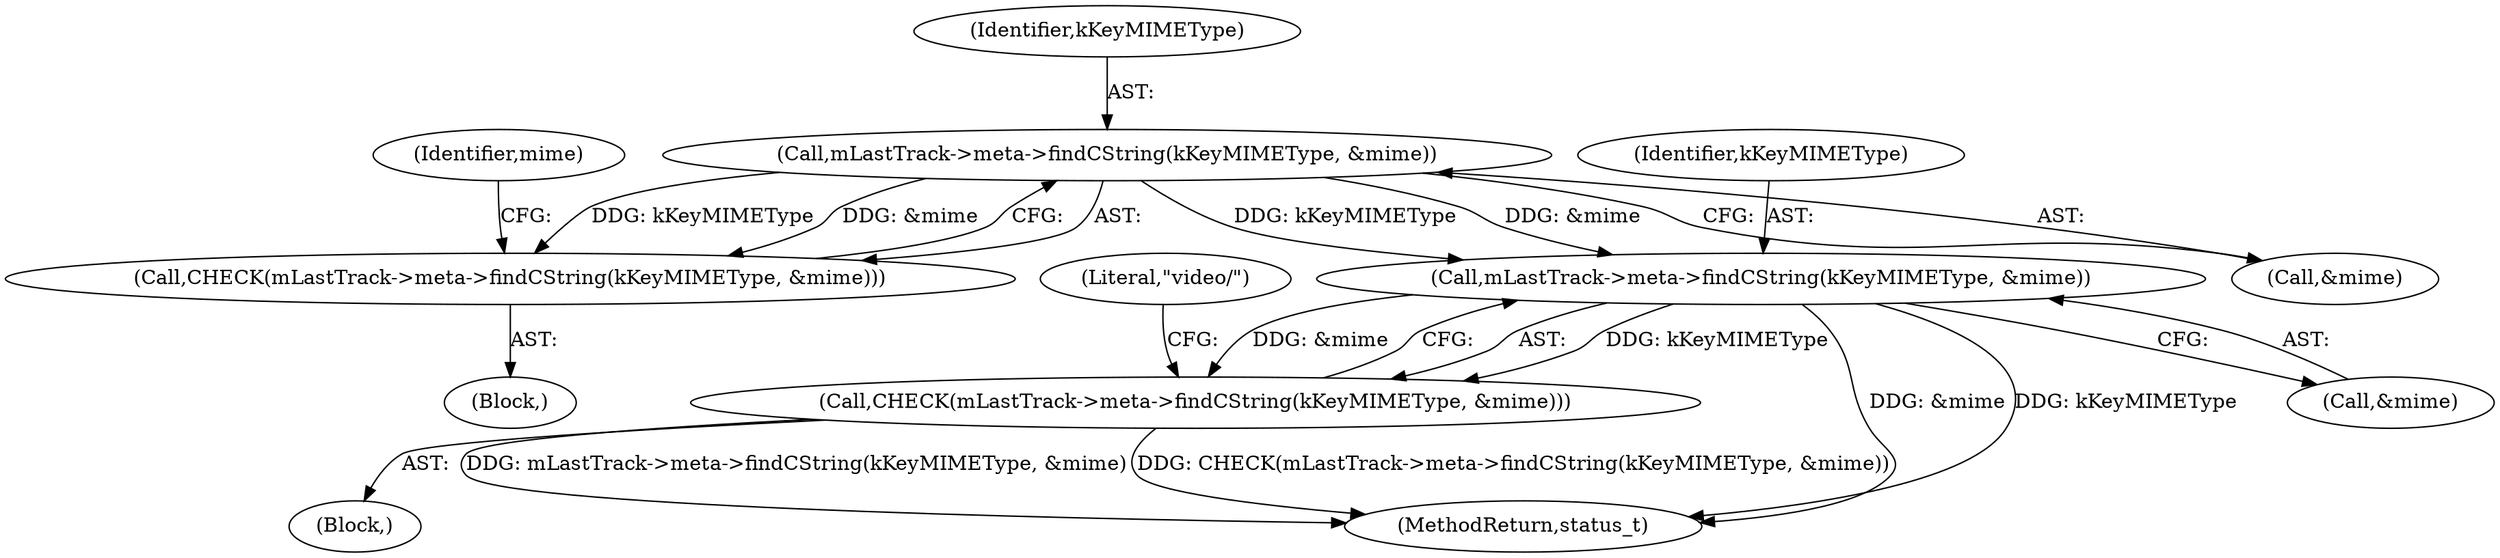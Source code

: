 digraph "0_Android_8a3a2f6ea7defe1a81bb32b3c9f3537f84749b9d@pointer" {
"1002350" [label="(Call,mLastTrack->meta->findCString(kKeyMIMEType, &mime))"];
"1002349" [label="(Call,CHECK(mLastTrack->meta->findCString(kKeyMIMEType, &mime)))"];
"1002396" [label="(Call,mLastTrack->meta->findCString(kKeyMIMEType, &mime))"];
"1002395" [label="(Call,CHECK(mLastTrack->meta->findCString(kKeyMIMEType, &mime)))"];
"1002403" [label="(Literal,\"video/\")"];
"1002303" [label="(Block,)"];
"1003923" [label="(MethodReturn,status_t)"];
"1002396" [label="(Call,mLastTrack->meta->findCString(kKeyMIMEType, &mime))"];
"1002232" [label="(Block,)"];
"1002349" [label="(Call,CHECK(mLastTrack->meta->findCString(kKeyMIMEType, &mime)))"];
"1002397" [label="(Identifier,kKeyMIMEType)"];
"1002398" [label="(Call,&mime)"];
"1002351" [label="(Identifier,kKeyMIMEType)"];
"1002395" [label="(Call,CHECK(mLastTrack->meta->findCString(kKeyMIMEType, &mime)))"];
"1002358" [label="(Identifier,mime)"];
"1002350" [label="(Call,mLastTrack->meta->findCString(kKeyMIMEType, &mime))"];
"1002352" [label="(Call,&mime)"];
"1002350" -> "1002349"  [label="AST: "];
"1002350" -> "1002352"  [label="CFG: "];
"1002351" -> "1002350"  [label="AST: "];
"1002352" -> "1002350"  [label="AST: "];
"1002349" -> "1002350"  [label="CFG: "];
"1002350" -> "1002349"  [label="DDG: kKeyMIMEType"];
"1002350" -> "1002349"  [label="DDG: &mime"];
"1002350" -> "1002396"  [label="DDG: kKeyMIMEType"];
"1002350" -> "1002396"  [label="DDG: &mime"];
"1002349" -> "1002303"  [label="AST: "];
"1002358" -> "1002349"  [label="CFG: "];
"1002396" -> "1002395"  [label="AST: "];
"1002396" -> "1002398"  [label="CFG: "];
"1002397" -> "1002396"  [label="AST: "];
"1002398" -> "1002396"  [label="AST: "];
"1002395" -> "1002396"  [label="CFG: "];
"1002396" -> "1003923"  [label="DDG: &mime"];
"1002396" -> "1003923"  [label="DDG: kKeyMIMEType"];
"1002396" -> "1002395"  [label="DDG: kKeyMIMEType"];
"1002396" -> "1002395"  [label="DDG: &mime"];
"1002395" -> "1002232"  [label="AST: "];
"1002403" -> "1002395"  [label="CFG: "];
"1002395" -> "1003923"  [label="DDG: CHECK(mLastTrack->meta->findCString(kKeyMIMEType, &mime))"];
"1002395" -> "1003923"  [label="DDG: mLastTrack->meta->findCString(kKeyMIMEType, &mime)"];
}
